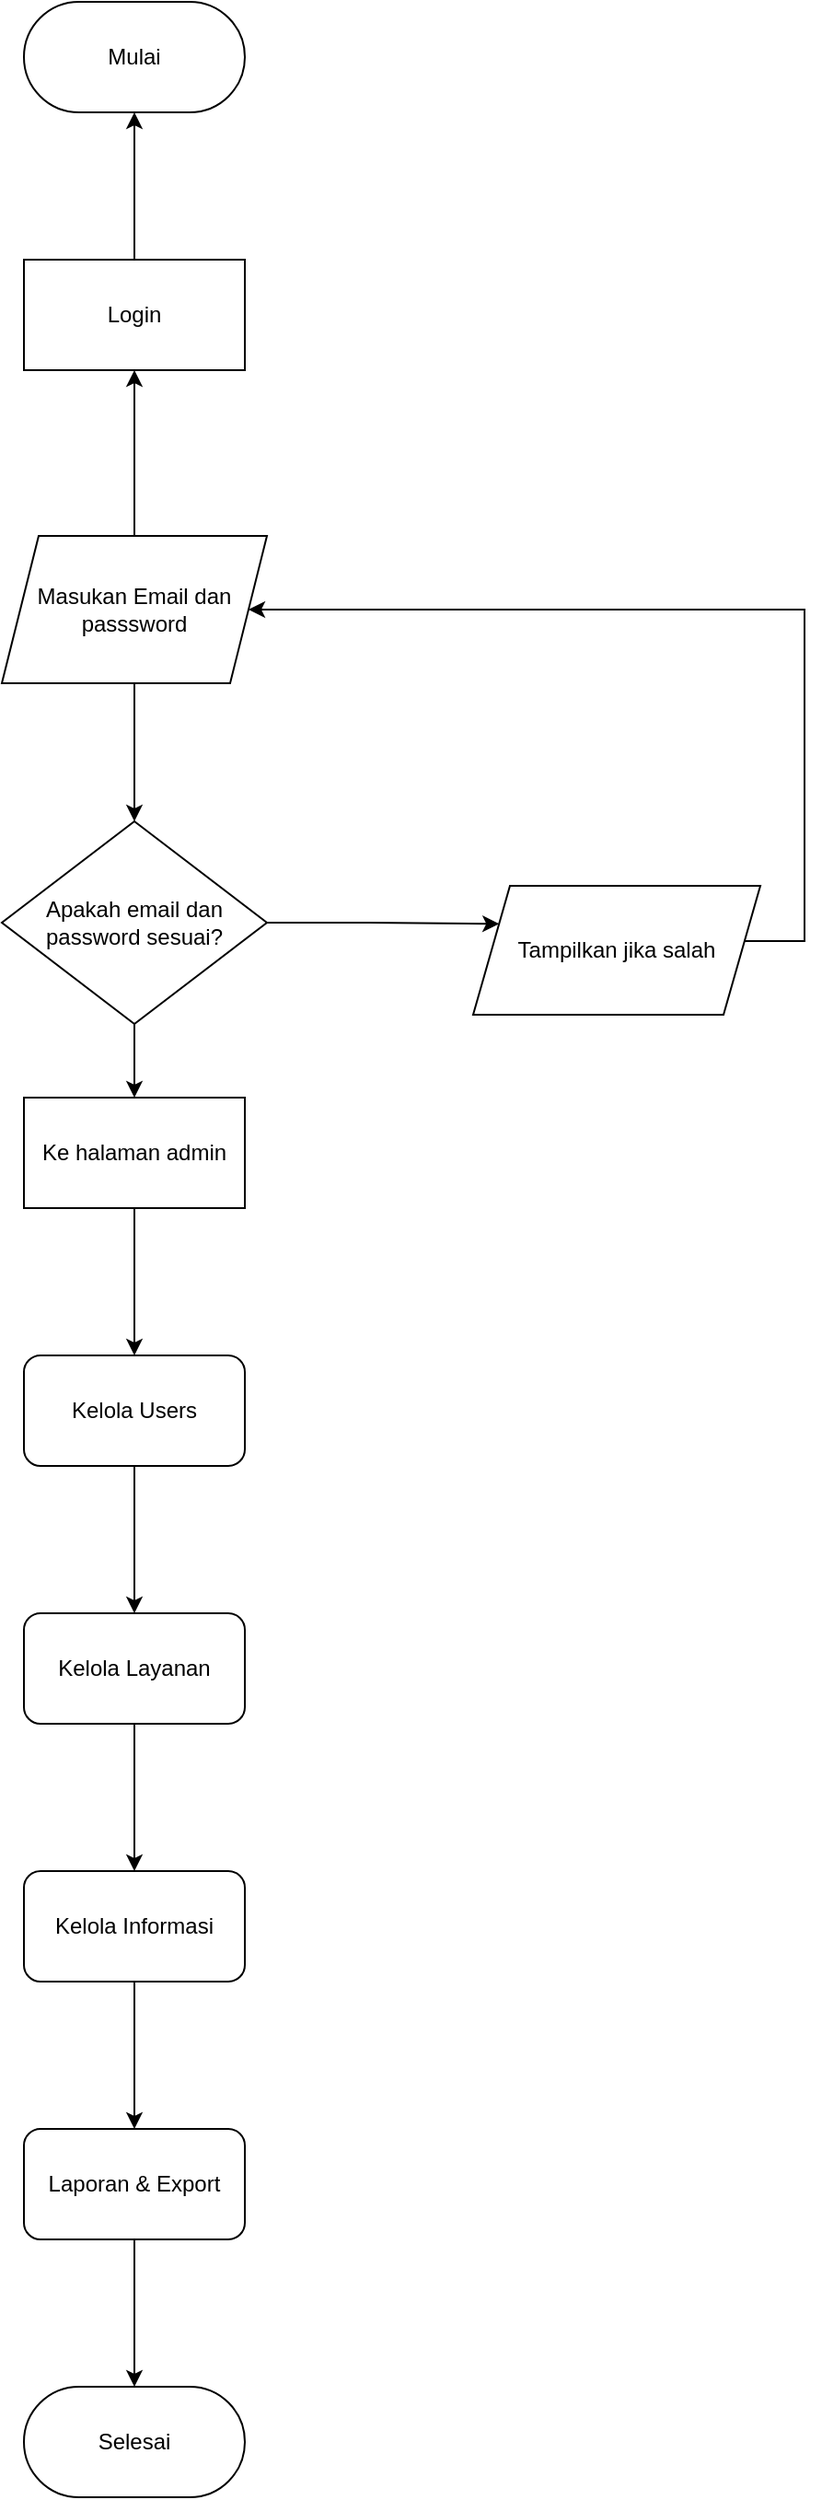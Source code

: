<mxfile version="28.2.0">
  <diagram name="Page-1" id="mjyB8uPjr6K_vSose3lS">
    <mxGraphModel dx="1464" dy="671" grid="1" gridSize="10" guides="1" tooltips="1" connect="1" arrows="1" fold="1" page="1" pageScale="1" pageWidth="850" pageHeight="1100" math="0" shadow="0">
      <root>
        <mxCell id="0" />
        <mxCell id="1" parent="0" />
        <mxCell id="2mTm614n4sQ_2W02o-e6-27" value="" style="edgeStyle=orthogonalEdgeStyle;rounded=0;orthogonalLoop=1;jettySize=auto;html=1;" edge="1" parent="1" source="2mTm614n4sQ_2W02o-e6-29" target="2mTm614n4sQ_2W02o-e6-36">
          <mxGeometry relative="1" as="geometry" />
        </mxCell>
        <mxCell id="2mTm614n4sQ_2W02o-e6-28" style="edgeStyle=orthogonalEdgeStyle;rounded=0;orthogonalLoop=1;jettySize=auto;html=1;entryX=0.5;entryY=0;entryDx=0;entryDy=0;" edge="1" parent="1" source="2mTm614n4sQ_2W02o-e6-29" target="2mTm614n4sQ_2W02o-e6-32">
          <mxGeometry relative="1" as="geometry" />
        </mxCell>
        <mxCell id="2mTm614n4sQ_2W02o-e6-29" value="Masukan Email dan passsword" style="shape=parallelogram;perimeter=parallelogramPerimeter;whiteSpace=wrap;html=1;fixedSize=1;" vertex="1" parent="1">
          <mxGeometry x="554" y="390" width="144" height="80" as="geometry" />
        </mxCell>
        <mxCell id="2mTm614n4sQ_2W02o-e6-30" value="" style="edgeStyle=orthogonalEdgeStyle;rounded=0;orthogonalLoop=1;jettySize=auto;html=1;entryX=0;entryY=0.25;entryDx=0;entryDy=0;" edge="1" parent="1" source="2mTm614n4sQ_2W02o-e6-32" target="2mTm614n4sQ_2W02o-e6-34">
          <mxGeometry relative="1" as="geometry">
            <mxPoint x="754" y="600" as="targetPoint" />
          </mxGeometry>
        </mxCell>
        <mxCell id="2mTm614n4sQ_2W02o-e6-31" value="" style="edgeStyle=orthogonalEdgeStyle;rounded=0;orthogonalLoop=1;jettySize=auto;html=1;" edge="1" parent="1" source="2mTm614n4sQ_2W02o-e6-32" target="2mTm614n4sQ_2W02o-e6-39">
          <mxGeometry relative="1" as="geometry" />
        </mxCell>
        <mxCell id="2mTm614n4sQ_2W02o-e6-32" value="Apakah email dan password sesuai?" style="rhombus;whiteSpace=wrap;html=1;" vertex="1" parent="1">
          <mxGeometry x="554" y="545" width="144" height="110" as="geometry" />
        </mxCell>
        <mxCell id="2mTm614n4sQ_2W02o-e6-33" style="edgeStyle=orthogonalEdgeStyle;rounded=0;orthogonalLoop=1;jettySize=auto;html=1;" edge="1" parent="1" source="2mTm614n4sQ_2W02o-e6-34" target="2mTm614n4sQ_2W02o-e6-29">
          <mxGeometry relative="1" as="geometry">
            <Array as="points">
              <mxPoint x="990" y="610" />
              <mxPoint x="990" y="430" />
            </Array>
            <mxPoint x="750" y="430" as="targetPoint" />
          </mxGeometry>
        </mxCell>
        <mxCell id="2mTm614n4sQ_2W02o-e6-34" value="Tampilkan jika salah" style="shape=parallelogram;perimeter=parallelogramPerimeter;whiteSpace=wrap;html=1;fixedSize=1;" vertex="1" parent="1">
          <mxGeometry x="810" y="580" width="156" height="70" as="geometry" />
        </mxCell>
        <mxCell id="2mTm614n4sQ_2W02o-e6-35" value="" style="edgeStyle=orthogonalEdgeStyle;rounded=0;orthogonalLoop=1;jettySize=auto;html=1;" edge="1" parent="1" source="2mTm614n4sQ_2W02o-e6-36" target="2mTm614n4sQ_2W02o-e6-37">
          <mxGeometry relative="1" as="geometry" />
        </mxCell>
        <mxCell id="2mTm614n4sQ_2W02o-e6-36" value="Login" style="whiteSpace=wrap;html=1;" vertex="1" parent="1">
          <mxGeometry x="566" y="240" width="120" height="60" as="geometry" />
        </mxCell>
        <mxCell id="2mTm614n4sQ_2W02o-e6-37" value="Mulai" style="rounded=1;whiteSpace=wrap;html=1;arcSize=50;" vertex="1" parent="1">
          <mxGeometry x="566" y="100" width="120" height="60" as="geometry" />
        </mxCell>
        <mxCell id="2mTm614n4sQ_2W02o-e6-38" value="" style="edgeStyle=orthogonalEdgeStyle;rounded=0;orthogonalLoop=1;jettySize=auto;html=1;" edge="1" parent="1" source="2mTm614n4sQ_2W02o-e6-39" target="2mTm614n4sQ_2W02o-e6-41">
          <mxGeometry relative="1" as="geometry" />
        </mxCell>
        <mxCell id="2mTm614n4sQ_2W02o-e6-39" value="Ke halaman admin" style="whiteSpace=wrap;html=1;" vertex="1" parent="1">
          <mxGeometry x="566" y="695" width="120" height="60" as="geometry" />
        </mxCell>
        <mxCell id="2mTm614n4sQ_2W02o-e6-40" value="" style="edgeStyle=orthogonalEdgeStyle;rounded=0;orthogonalLoop=1;jettySize=auto;html=1;" edge="1" parent="1" source="2mTm614n4sQ_2W02o-e6-41" target="2mTm614n4sQ_2W02o-e6-43">
          <mxGeometry relative="1" as="geometry" />
        </mxCell>
        <mxCell id="2mTm614n4sQ_2W02o-e6-41" value="Kelola Users" style="rounded=1;whiteSpace=wrap;html=1;" vertex="1" parent="1">
          <mxGeometry x="566" y="835" width="120" height="60" as="geometry" />
        </mxCell>
        <mxCell id="2mTm614n4sQ_2W02o-e6-42" value="" style="edgeStyle=orthogonalEdgeStyle;rounded=0;orthogonalLoop=1;jettySize=auto;html=1;" edge="1" parent="1" source="2mTm614n4sQ_2W02o-e6-43" target="2mTm614n4sQ_2W02o-e6-45">
          <mxGeometry relative="1" as="geometry" />
        </mxCell>
        <mxCell id="2mTm614n4sQ_2W02o-e6-43" value="Kelola Layanan" style="rounded=1;whiteSpace=wrap;html=1;" vertex="1" parent="1">
          <mxGeometry x="566" y="975" width="120" height="60" as="geometry" />
        </mxCell>
        <mxCell id="2mTm614n4sQ_2W02o-e6-44" value="" style="edgeStyle=orthogonalEdgeStyle;rounded=0;orthogonalLoop=1;jettySize=auto;html=1;" edge="1" parent="1" source="2mTm614n4sQ_2W02o-e6-45" target="2mTm614n4sQ_2W02o-e6-47">
          <mxGeometry relative="1" as="geometry" />
        </mxCell>
        <mxCell id="2mTm614n4sQ_2W02o-e6-45" value="Kelola Informasi" style="whiteSpace=wrap;html=1;rounded=1;" vertex="1" parent="1">
          <mxGeometry x="566" y="1115" width="120" height="60" as="geometry" />
        </mxCell>
        <mxCell id="2mTm614n4sQ_2W02o-e6-46" value="" style="edgeStyle=orthogonalEdgeStyle;rounded=0;orthogonalLoop=1;jettySize=auto;html=1;" edge="1" parent="1" source="2mTm614n4sQ_2W02o-e6-47" target="2mTm614n4sQ_2W02o-e6-48">
          <mxGeometry relative="1" as="geometry" />
        </mxCell>
        <mxCell id="2mTm614n4sQ_2W02o-e6-47" value="Laporan &amp;amp; Export" style="whiteSpace=wrap;html=1;rounded=1;" vertex="1" parent="1">
          <mxGeometry x="566" y="1255" width="120" height="60" as="geometry" />
        </mxCell>
        <mxCell id="2mTm614n4sQ_2W02o-e6-48" value="Selesai" style="whiteSpace=wrap;html=1;rounded=1;arcSize=50;" vertex="1" parent="1">
          <mxGeometry x="566" y="1395" width="120" height="60" as="geometry" />
        </mxCell>
      </root>
    </mxGraphModel>
  </diagram>
</mxfile>
